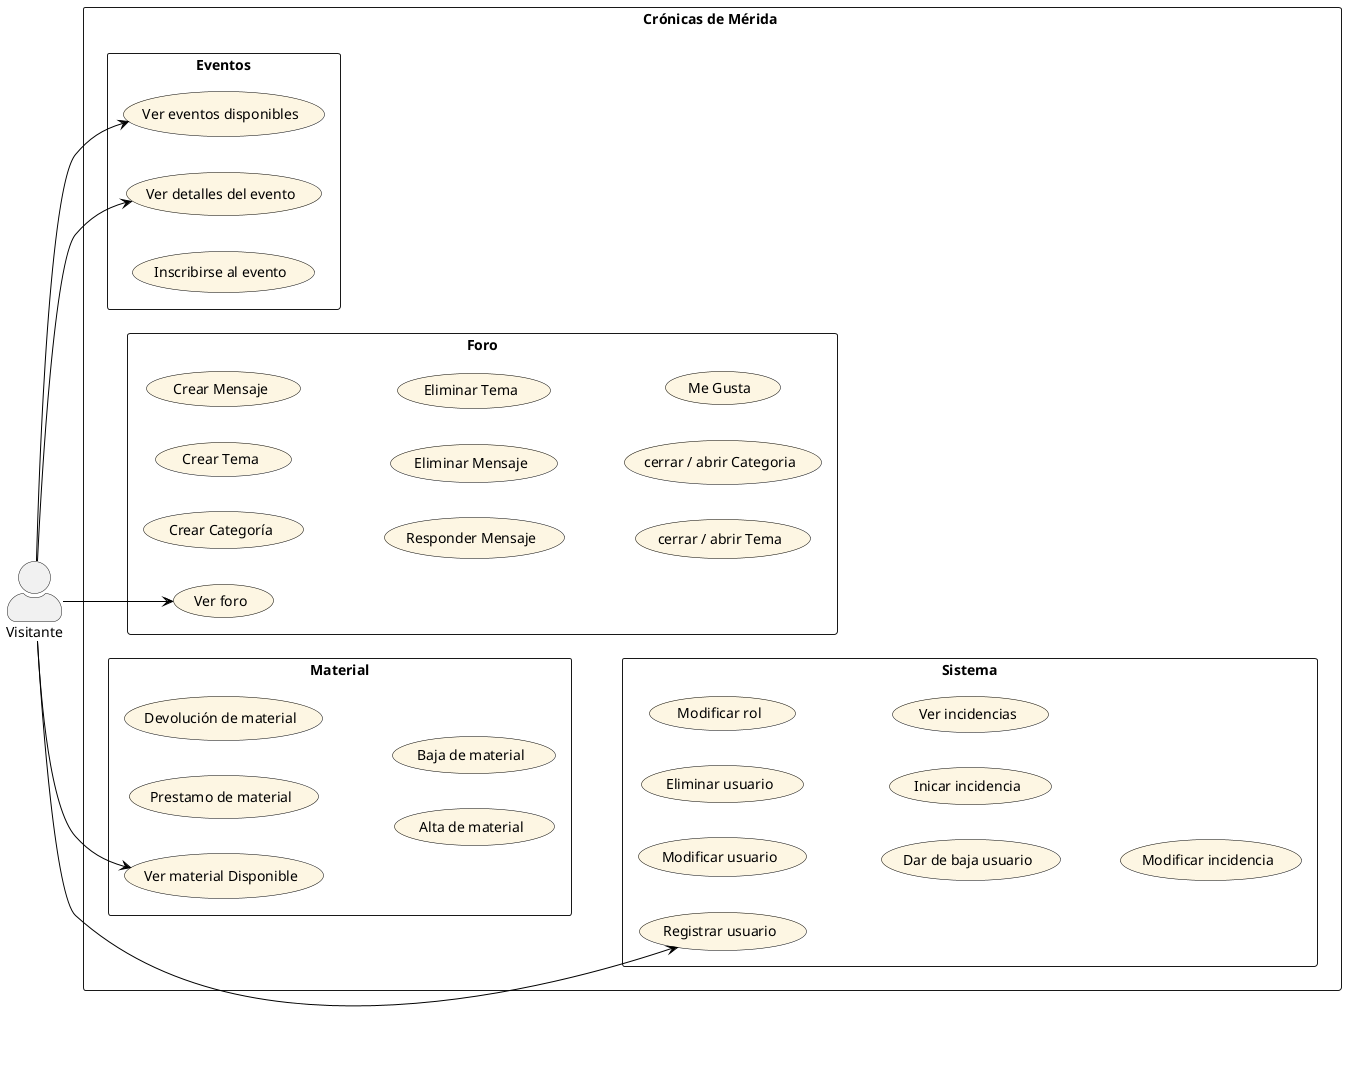 @startuml

left to right direction
skinparam packageStyle rectangle
skinparam actorStyle awesome
skinparam usecase {
  BackgroundColor #FDF6E3
  BorderColor black
  ArrowColor black
}

actor Visitante




rectangle "Crónicas de Mérida " {
     
     package "Eventos" { 
        usecase UC1 as "Ver eventos disponibles"
        usecase UC2 as "Ver detalles del evento"
        usecase UC3 as "Inscribirse al evento"
        }
     
     package "Material"{
        usecase UC4 as "Ver material Disponible"
        usecase UC5 as "Prestamo de material"
        usecase UC6 as "Devolución de material"
        usecase UC7 as "Alta de material"
        usecase UC8 as "Baja de material"
     }

     package "Foro" {
        usecase UC9 as "Ver foro"
        usecase UC10 as "Crear Categoría"
        usecase UC11 as "Crear Tema"
        usecase UC12 as "Crear Mensaje"
        usecase UC13 as "Responder Mensaje"
        usecase UC14 as "Eliminar Mensaje"
        usecase UC15 as "Eliminar Tema"
        usecase UC16 as "cerrar / abrir Tema"
        usecase UC17 as "cerrar / abrir Categoria"
        usecase UC26 as "Me Gusta"
        }

        package "Sistema" {
        usecase UC18 as "Registrar usuario"
        usecase UC19 as "Modificar usuario"
        usecase UC20 as "Eliminar usuario"
        usecase UC21 as "Modificar rol"
        usecase UC22 as "Dar de baja usuario"
        usecase UC23 as "Inicar incidencia"
        usecase UC24 as "Ver incidencias"
        usecase UC25 as "Modificar incidencia"
}

    Visitante --> UC1
    Visitante --> UC2
    Visitante --> UC4
    Visitante --> UC9
    Visitante --> UC18

@enduml